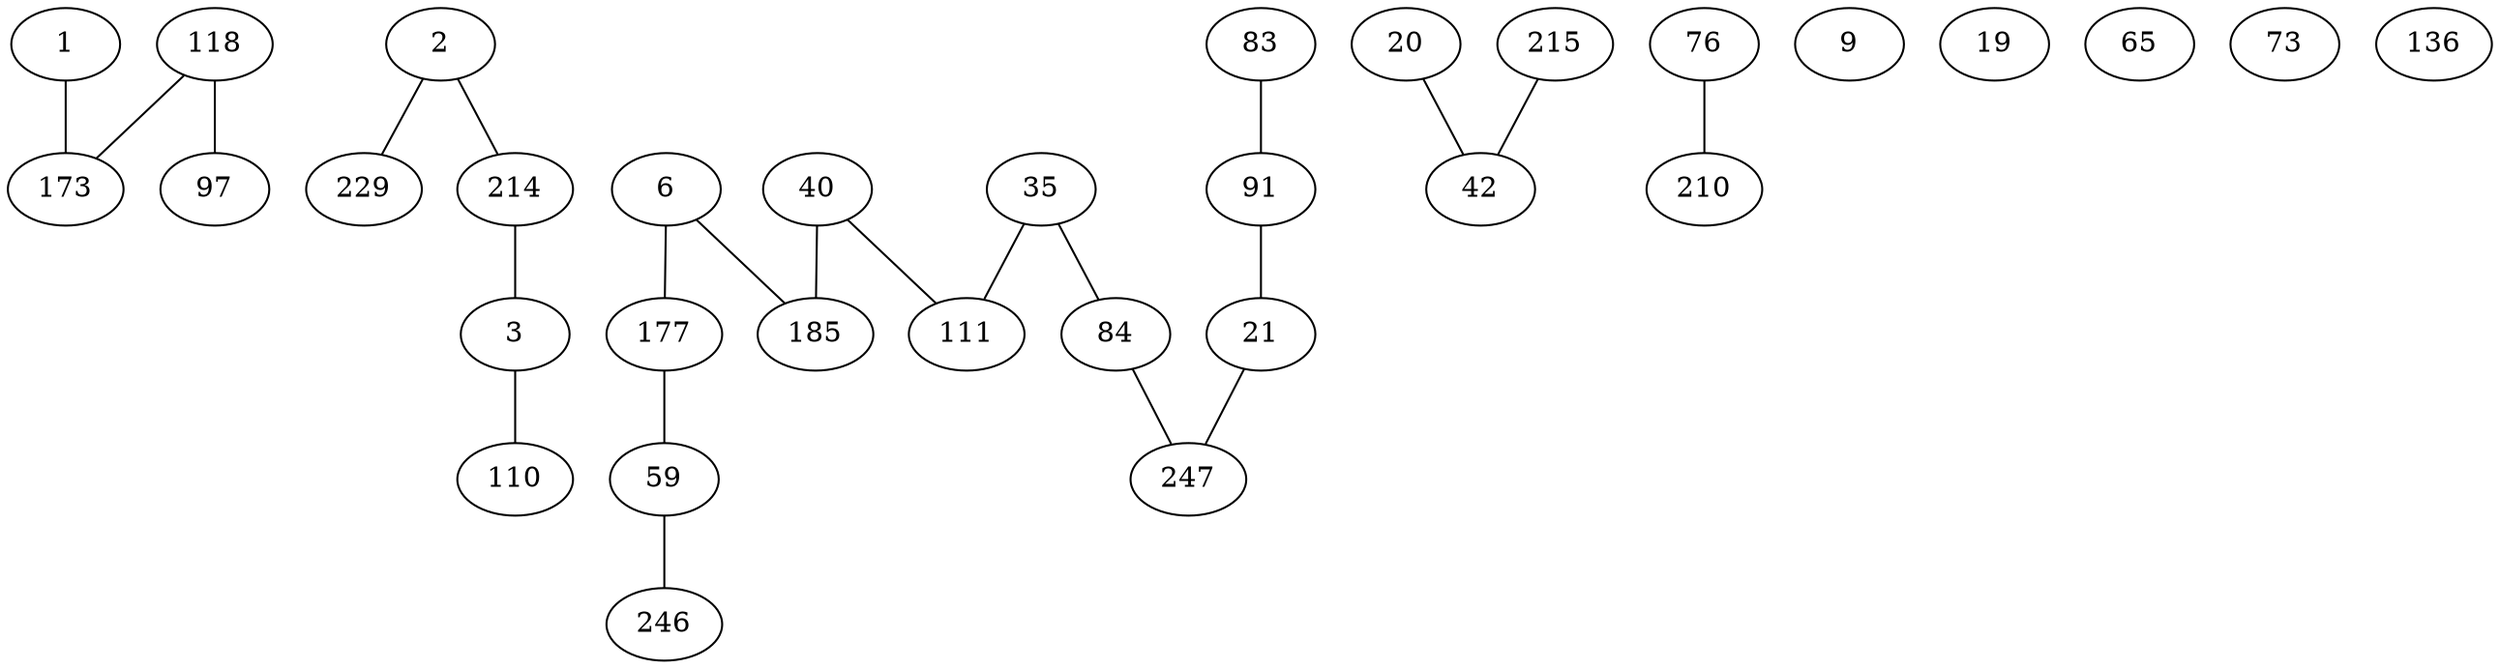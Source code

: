 strict graph G {
1 -- 173;
2 -- 229;
3 -- 110;
6 -- 185;
20 -- 42;
21 -- 247;
35 -- 111;
40 -- 111;
42 -- 20;
59 -- 246;
83 -- 91;
84 -- 247;
91 -- 21;
111 -- 35;
118 -- 97;
173 -- 1;
177 -- 59;
185 -- 6;
214 -- 3;
215 -- 42;
229 -- 2;
246 -- 59;
247 -- 21;
2 -- 214;
3 -- 214;
6 -- 177;
21 -- 91;
35 -- 84;
40 -- 185;
42 -- 215;
59 -- 177;
76 -- 210;
84 -- 35;
91 -- 83;
97 -- 118;
110 -- 3;
111 -- 40;
118 -- 173;
173 -- 118;
177 -- 6;
185 -- 40;
210 -- 76;
214 -- 2;
247 -- 84;
1
2
3
6
9
19
20
21
35
40
42
59
65
73
76
83
84
91
97
110
111
118
136
173
177
185
210
214
215
229
246
247
}
